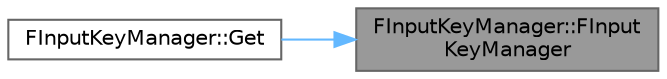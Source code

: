 digraph "FInputKeyManager::FInputKeyManager"
{
 // INTERACTIVE_SVG=YES
 // LATEX_PDF_SIZE
  bgcolor="transparent";
  edge [fontname=Helvetica,fontsize=10,labelfontname=Helvetica,labelfontsize=10];
  node [fontname=Helvetica,fontsize=10,shape=box,height=0.2,width=0.4];
  rankdir="RL";
  Node1 [id="Node000001",label="FInputKeyManager::FInput\lKeyManager",height=0.2,width=0.4,color="gray40", fillcolor="grey60", style="filled", fontcolor="black",tooltip=" "];
  Node1 -> Node2 [id="edge1_Node000001_Node000002",dir="back",color="steelblue1",style="solid",tooltip=" "];
  Node2 [id="Node000002",label="FInputKeyManager::Get",height=0.2,width=0.4,color="grey40", fillcolor="white", style="filled",URL="$d8/dec/structFInputKeyManager.html#a40f4641a4c6b22108e0e7509fb1f7223",tooltip=" "];
}
